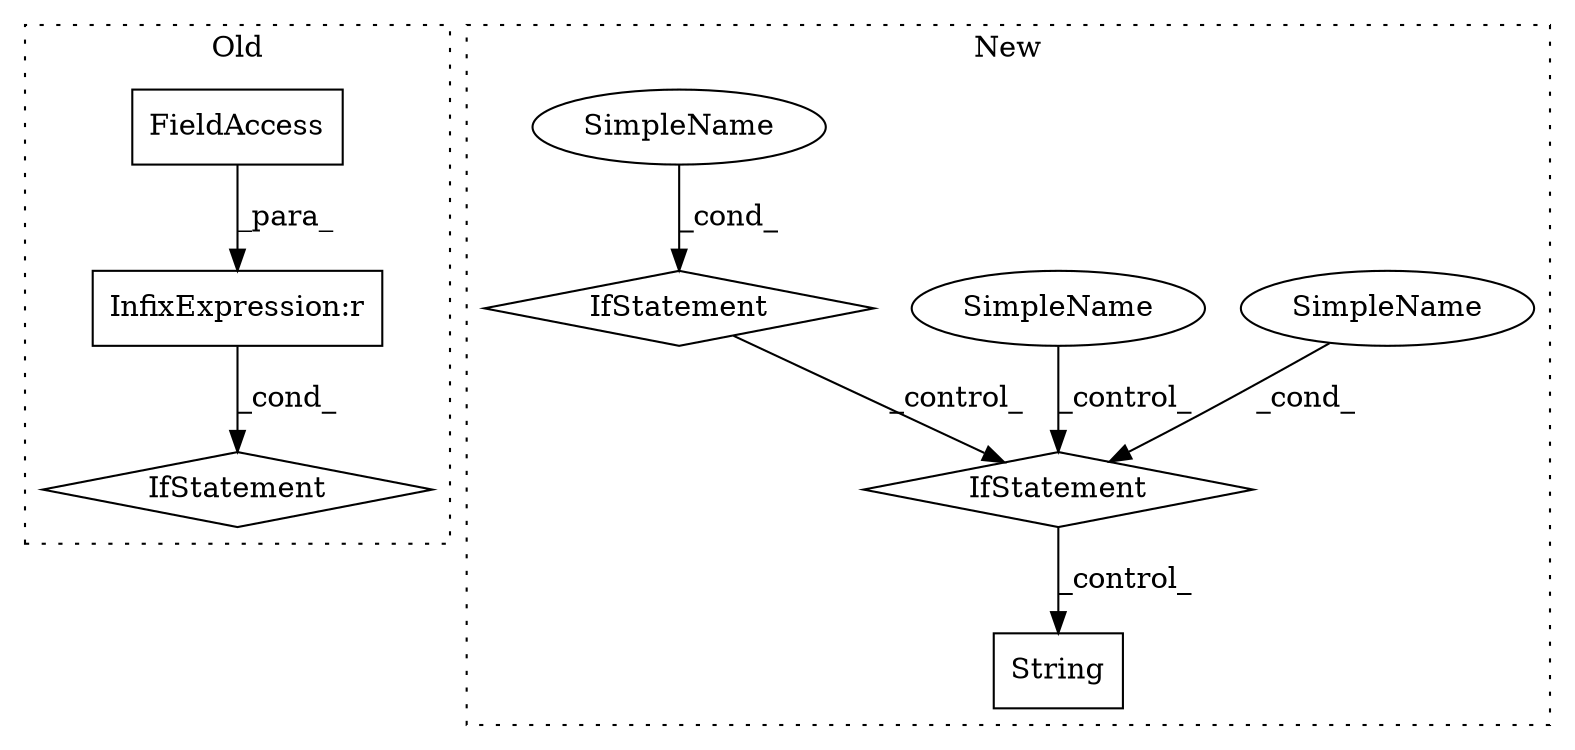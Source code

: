 digraph G {
subgraph cluster0 {
1 [label="IfStatement" a="25" s="4162,4203" l="4,2" shape="diamond"];
3 [label="InfixExpression:r" a="27" s="4195" l="4" shape="box"];
9 [label="FieldAccess" a="22" s="4166" l="29" shape="box"];
label = "Old";
style="dotted";
}
subgraph cluster1 {
2 [label="String" a="32" s="5066,5096" l="7,1" shape="box"];
4 [label="IfStatement" a="25" s="4877,4913" l="4,2" shape="diamond"];
5 [label="SimpleName" a="42" s="" l="" shape="ellipse"];
6 [label="SimpleName" a="42" s="" l="" shape="ellipse"];
7 [label="IfStatement" a="25" s="4462,4500" l="4,2" shape="diamond"];
8 [label="SimpleName" a="42" s="" l="" shape="ellipse"];
label = "New";
style="dotted";
}
3 -> 1 [label="_cond_"];
4 -> 2 [label="_control_"];
5 -> 4 [label="_cond_"];
6 -> 4 [label="_control_"];
7 -> 4 [label="_control_"];
8 -> 7 [label="_cond_"];
9 -> 3 [label="_para_"];
}